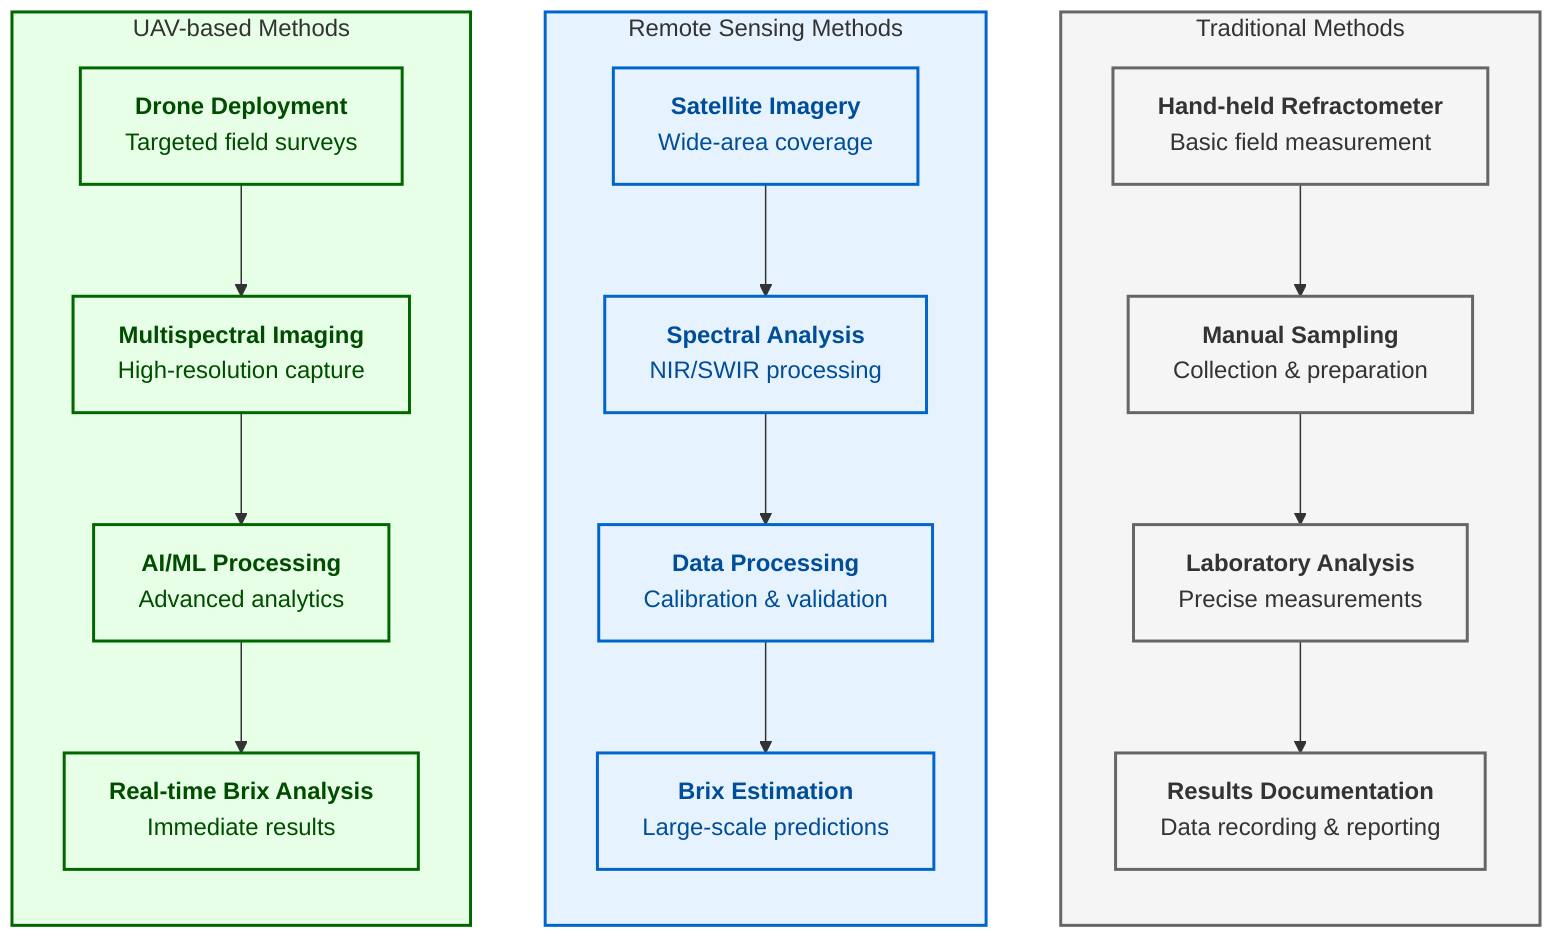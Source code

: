 flowchart TB
    subgraph Traditional["Traditional Methods"]
        direction TB
        A["`**Hand-held Refractometer**
        Basic field measurement`"] --> B["`**Manual Sampling**
        Collection & preparation`"]
        B --> C["`**Laboratory Analysis**
        Precise measurements`"]
        C --> D["`**Results Documentation**
        Data recording & reporting`"]
    end

    subgraph Remote["Remote Sensing Methods"]
        direction TB
        E["`**Satellite Imagery**
        Wide-area coverage`"] --> F["`**Spectral Analysis**
        NIR/SWIR processing`"]
        F --> G["`**Data Processing**
        Calibration & validation`"]
        G --> H["`**Brix Estimation**
        Large-scale predictions`"]
    end

    subgraph UAV["UAV-based Methods"]
        direction TB
        I["`**Drone Deployment**
        Targeted field surveys`"] --> J["`**Multispectral Imaging**
        High-resolution capture`"]
        J --> K["`**AI/ML Processing**
        Advanced analytics`"]
        K --> L["`**Real-time Brix Analysis**
        Immediate results`"]
    end

    classDef default fill:#f9f9f9,stroke:#333,stroke-width:2px
    classDef traditional fill:#f5f5f5,stroke:#666,color:#333
    classDef remote fill:#e6f3ff,stroke:#0066cc,color:#004d99
    classDef uav fill:#e6ffe6,stroke:#006600,color:#004d00

    class A,B,C,D traditional
    class E,F,G,H remote
    class I,J,K,L uav

    style Traditional fill:#f5f5f5,stroke:#666,stroke-width:2px
    style Remote fill:#e6f3ff,stroke:#0066cc,stroke-width:2px
    style UAV fill:#e6ffe6,stroke:#006600,stroke-width:2px